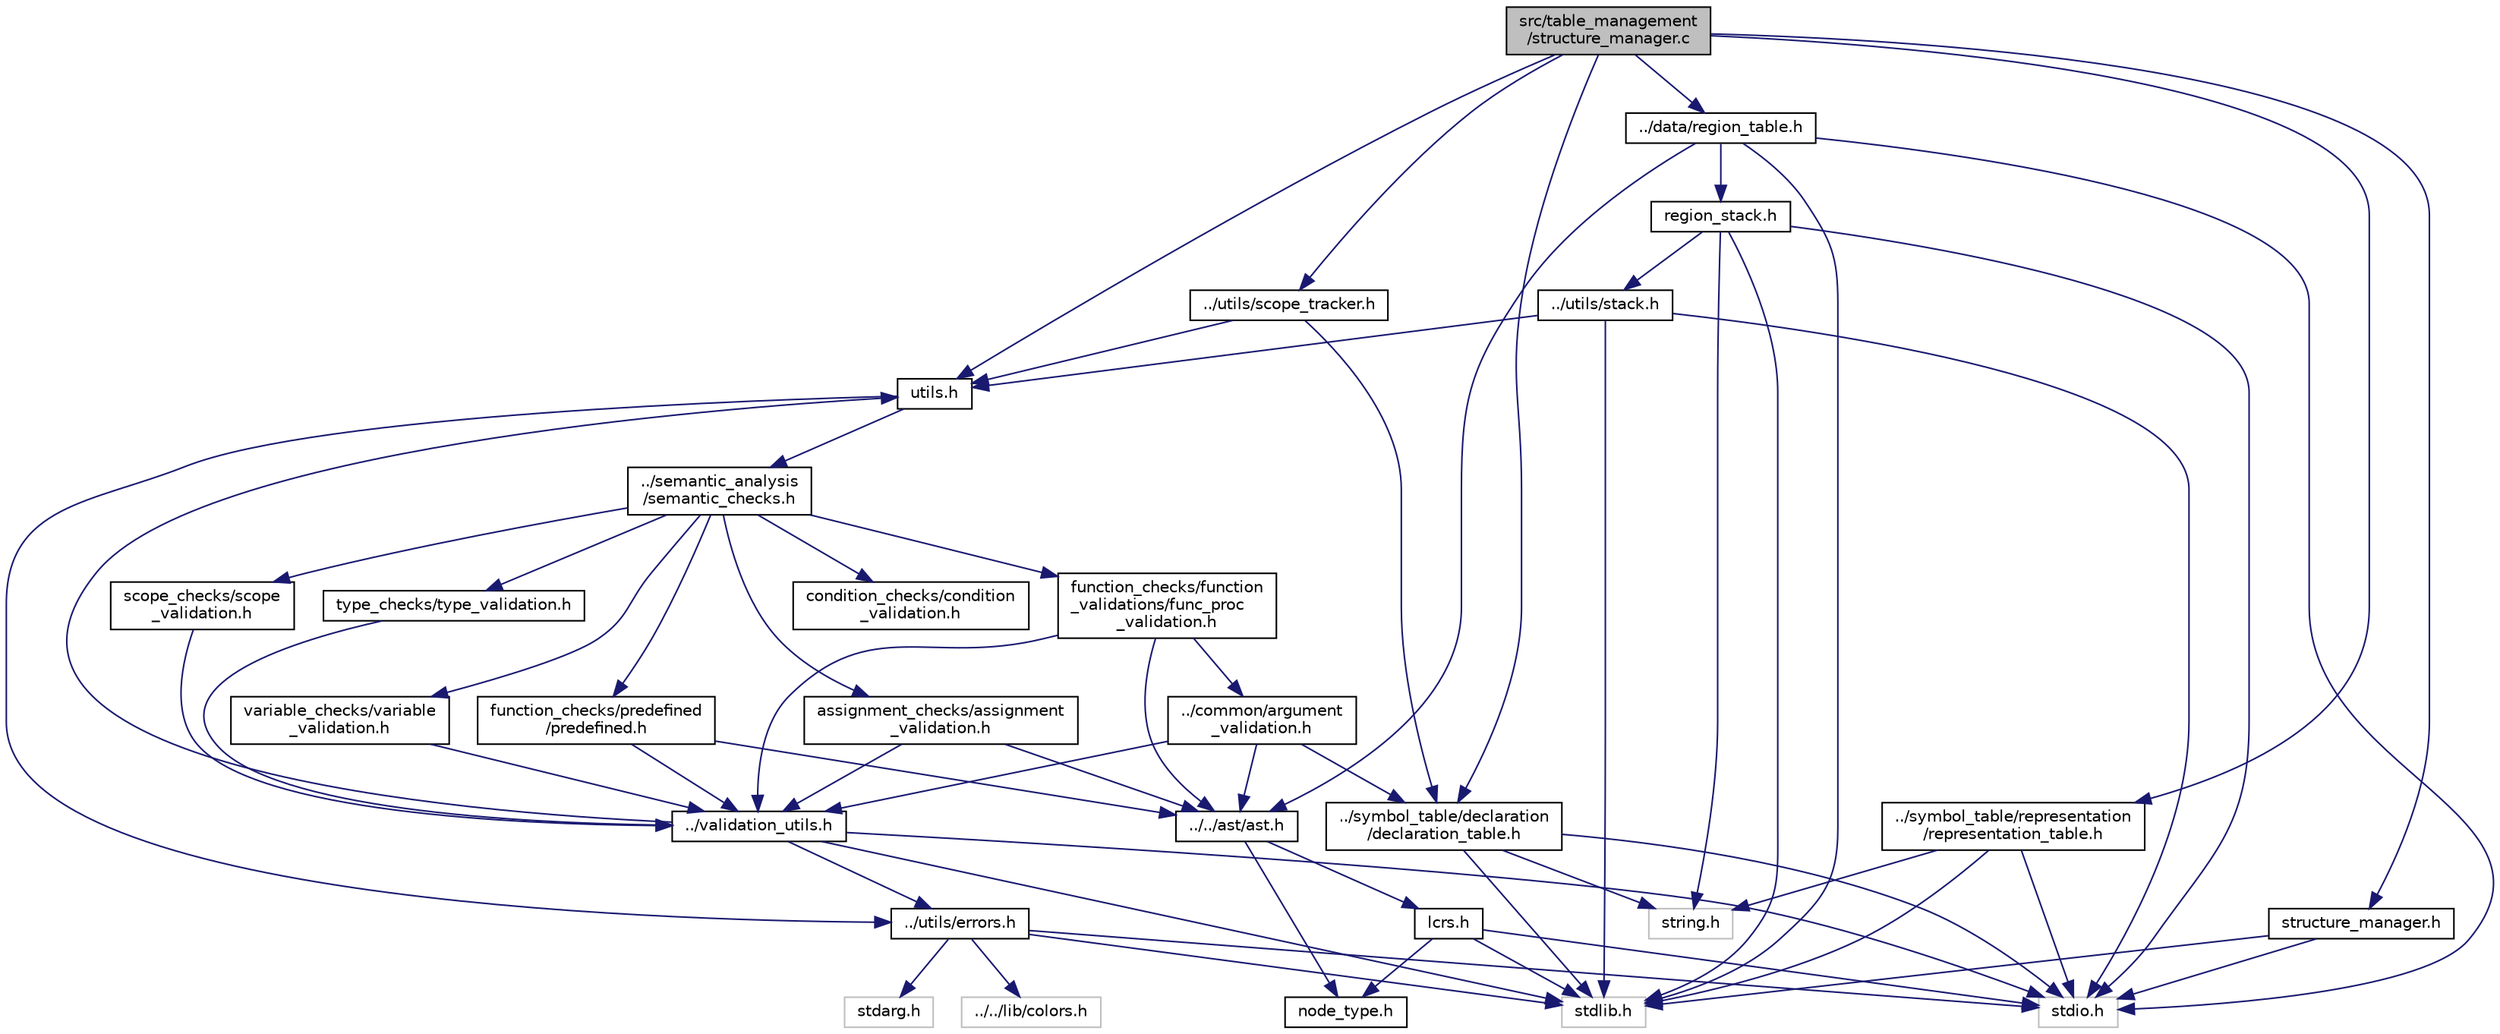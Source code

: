 digraph "src/table_management/structure_manager.c"
{
 // LATEX_PDF_SIZE
  edge [fontname="Helvetica",fontsize="10",labelfontname="Helvetica",labelfontsize="10"];
  node [fontname="Helvetica",fontsize="10",shape=record];
  Node1 [label="src/table_management\l/structure_manager.c",height=0.2,width=0.4,color="black", fillcolor="grey75", style="filled", fontcolor="black",tooltip=" "];
  Node1 -> Node2 [color="midnightblue",fontsize="10",style="solid",fontname="Helvetica"];
  Node2 [label="../symbol_table/representation\l/representation_table.h",height=0.2,width=0.4,color="black", fillcolor="white", style="filled",URL="$d0/d9f/representation__table_8h.html",tooltip="Header file for the representation table module."];
  Node2 -> Node3 [color="midnightblue",fontsize="10",style="solid",fontname="Helvetica"];
  Node3 [label="stdio.h",height=0.2,width=0.4,color="grey75", fillcolor="white", style="filled",tooltip=" "];
  Node2 -> Node4 [color="midnightblue",fontsize="10",style="solid",fontname="Helvetica"];
  Node4 [label="stdlib.h",height=0.2,width=0.4,color="grey75", fillcolor="white", style="filled",tooltip=" "];
  Node2 -> Node5 [color="midnightblue",fontsize="10",style="solid",fontname="Helvetica"];
  Node5 [label="string.h",height=0.2,width=0.4,color="grey75", fillcolor="white", style="filled",tooltip=" "];
  Node1 -> Node6 [color="midnightblue",fontsize="10",style="solid",fontname="Helvetica"];
  Node6 [label="../symbol_table/declaration\l/declaration_table.h",height=0.2,width=0.4,color="black", fillcolor="white", style="filled",URL="$dc/de9/declaration__table_8h.html",tooltip="Header file for managing a table of declarations in a compiler."];
  Node6 -> Node3 [color="midnightblue",fontsize="10",style="solid",fontname="Helvetica"];
  Node6 -> Node4 [color="midnightblue",fontsize="10",style="solid",fontname="Helvetica"];
  Node6 -> Node5 [color="midnightblue",fontsize="10",style="solid",fontname="Helvetica"];
  Node1 -> Node7 [color="midnightblue",fontsize="10",style="solid",fontname="Helvetica"];
  Node7 [label="../data/region_table.h",height=0.2,width=0.4,color="black", fillcolor="white", style="filled",URL="$d8/d8a/region__table_8h.html",tooltip="Header file for managing regions in the compiler."];
  Node7 -> Node4 [color="midnightblue",fontsize="10",style="solid",fontname="Helvetica"];
  Node7 -> Node3 [color="midnightblue",fontsize="10",style="solid",fontname="Helvetica"];
  Node7 -> Node8 [color="midnightblue",fontsize="10",style="solid",fontname="Helvetica"];
  Node8 [label="region_stack.h",height=0.2,width=0.4,color="black", fillcolor="white", style="filled",URL="$df/dcb/region__stack_8h.html",tooltip="Header file for managing a stack of regions."];
  Node8 -> Node5 [color="midnightblue",fontsize="10",style="solid",fontname="Helvetica"];
  Node8 -> Node4 [color="midnightblue",fontsize="10",style="solid",fontname="Helvetica"];
  Node8 -> Node3 [color="midnightblue",fontsize="10",style="solid",fontname="Helvetica"];
  Node8 -> Node9 [color="midnightblue",fontsize="10",style="solid",fontname="Helvetica"];
  Node9 [label="../utils/stack.h",height=0.2,width=0.4,color="black", fillcolor="white", style="filled",URL="$d7/de0/stack_8h.html",tooltip="A simple stack implementation in C."];
  Node9 -> Node3 [color="midnightblue",fontsize="10",style="solid",fontname="Helvetica"];
  Node9 -> Node4 [color="midnightblue",fontsize="10",style="solid",fontname="Helvetica"];
  Node9 -> Node10 [color="midnightblue",fontsize="10",style="solid",fontname="Helvetica"];
  Node10 [label="utils.h",height=0.2,width=0.4,color="black", fillcolor="white", style="filled",URL="$d5/d60/utils_8h.html",tooltip=" "];
  Node10 -> Node11 [color="midnightblue",fontsize="10",style="solid",fontname="Helvetica"];
  Node11 [label="../semantic_analysis\l/semantic_checks.h",height=0.2,width=0.4,color="black", fillcolor="white", style="filled",URL="$d2/dd9/semantic__checks_8h.html",tooltip="This file contains the aggregated header file for the semantic checks module."];
  Node11 -> Node12 [color="midnightblue",fontsize="10",style="solid",fontname="Helvetica"];
  Node12 [label="assignment_checks/assignment\l_validation.h",height=0.2,width=0.4,color="black", fillcolor="white", style="filled",URL="$d0/df0/assignment__validation_8h.html",tooltip=" "];
  Node12 -> Node13 [color="midnightblue",fontsize="10",style="solid",fontname="Helvetica"];
  Node13 [label="../validation_utils.h",height=0.2,width=0.4,color="black", fillcolor="white", style="filled",URL="$d1/dcf/validation__utils_8h.html",tooltip=" "];
  Node13 -> Node3 [color="midnightblue",fontsize="10",style="solid",fontname="Helvetica"];
  Node13 -> Node4 [color="midnightblue",fontsize="10",style="solid",fontname="Helvetica"];
  Node13 -> Node14 [color="midnightblue",fontsize="10",style="solid",fontname="Helvetica"];
  Node14 [label="../utils/errors.h",height=0.2,width=0.4,color="black", fillcolor="white", style="filled",URL="$de/d45/errors_8h.html",tooltip=" "];
  Node14 -> Node3 [color="midnightblue",fontsize="10",style="solid",fontname="Helvetica"];
  Node14 -> Node4 [color="midnightblue",fontsize="10",style="solid",fontname="Helvetica"];
  Node14 -> Node15 [color="midnightblue",fontsize="10",style="solid",fontname="Helvetica"];
  Node15 [label="stdarg.h",height=0.2,width=0.4,color="grey75", fillcolor="white", style="filled",tooltip=" "];
  Node14 -> Node16 [color="midnightblue",fontsize="10",style="solid",fontname="Helvetica"];
  Node16 [label="../../lib/colors.h",height=0.2,width=0.4,color="grey75", fillcolor="white", style="filled",tooltip=" "];
  Node13 -> Node10 [color="midnightblue",fontsize="10",style="solid",fontname="Helvetica"];
  Node12 -> Node17 [color="midnightblue",fontsize="10",style="solid",fontname="Helvetica"];
  Node17 [label="../../ast/ast.h",height=0.2,width=0.4,color="black", fillcolor="white", style="filled",URL="$db/df0/ast_8h.html",tooltip=" "];
  Node17 -> Node18 [color="midnightblue",fontsize="10",style="solid",fontname="Helvetica"];
  Node18 [label="node_type.h",height=0.2,width=0.4,color="black", fillcolor="white", style="filled",URL="$d5/d1e/node__type_8h.html",tooltip=" "];
  Node17 -> Node19 [color="midnightblue",fontsize="10",style="solid",fontname="Helvetica"];
  Node19 [label="lcrs.h",height=0.2,width=0.4,color="black", fillcolor="white", style="filled",URL="$d0/dea/lcrs_8h.html",tooltip=" "];
  Node19 -> Node3 [color="midnightblue",fontsize="10",style="solid",fontname="Helvetica"];
  Node19 -> Node4 [color="midnightblue",fontsize="10",style="solid",fontname="Helvetica"];
  Node19 -> Node18 [color="midnightblue",fontsize="10",style="solid",fontname="Helvetica"];
  Node11 -> Node20 [color="midnightblue",fontsize="10",style="solid",fontname="Helvetica"];
  Node20 [label="condition_checks/condition\l_validation.h",height=0.2,width=0.4,color="black", fillcolor="white", style="filled",URL="$d9/d3f/condition__validation_8h.html",tooltip=" "];
  Node11 -> Node21 [color="midnightblue",fontsize="10",style="solid",fontname="Helvetica"];
  Node21 [label="function_checks/function\l_validations/func_proc\l_validation.h",height=0.2,width=0.4,color="black", fillcolor="white", style="filled",URL="$d1/d79/func__proc__validation_8h.html",tooltip=" "];
  Node21 -> Node22 [color="midnightblue",fontsize="10",style="solid",fontname="Helvetica"];
  Node22 [label="../common/argument\l_validation.h",height=0.2,width=0.4,color="black", fillcolor="white", style="filled",URL="$df/d79/argument__validation_8h.html",tooltip=" "];
  Node22 -> Node6 [color="midnightblue",fontsize="10",style="solid",fontname="Helvetica"];
  Node22 -> Node13 [color="midnightblue",fontsize="10",style="solid",fontname="Helvetica"];
  Node22 -> Node17 [color="midnightblue",fontsize="10",style="solid",fontname="Helvetica"];
  Node21 -> Node13 [color="midnightblue",fontsize="10",style="solid",fontname="Helvetica"];
  Node21 -> Node17 [color="midnightblue",fontsize="10",style="solid",fontname="Helvetica"];
  Node11 -> Node23 [color="midnightblue",fontsize="10",style="solid",fontname="Helvetica"];
  Node23 [label="function_checks/predefined\l/predefined.h",height=0.2,width=0.4,color="black", fillcolor="white", style="filled",URL="$de/dd3/predefined_8h.html",tooltip=" "];
  Node23 -> Node13 [color="midnightblue",fontsize="10",style="solid",fontname="Helvetica"];
  Node23 -> Node17 [color="midnightblue",fontsize="10",style="solid",fontname="Helvetica"];
  Node11 -> Node24 [color="midnightblue",fontsize="10",style="solid",fontname="Helvetica"];
  Node24 [label="variable_checks/variable\l_validation.h",height=0.2,width=0.4,color="black", fillcolor="white", style="filled",URL="$d3/d89/variable__validation_8h.html",tooltip=" "];
  Node24 -> Node13 [color="midnightblue",fontsize="10",style="solid",fontname="Helvetica"];
  Node11 -> Node25 [color="midnightblue",fontsize="10",style="solid",fontname="Helvetica"];
  Node25 [label="scope_checks/scope\l_validation.h",height=0.2,width=0.4,color="black", fillcolor="white", style="filled",URL="$de/d19/scope__validation_8h.html",tooltip=" "];
  Node25 -> Node13 [color="midnightblue",fontsize="10",style="solid",fontname="Helvetica"];
  Node11 -> Node26 [color="midnightblue",fontsize="10",style="solid",fontname="Helvetica"];
  Node26 [label="type_checks/type_validation.h",height=0.2,width=0.4,color="black", fillcolor="white", style="filled",URL="$d8/d62/type__validation_8h.html",tooltip=" "];
  Node26 -> Node13 [color="midnightblue",fontsize="10",style="solid",fontname="Helvetica"];
  Node10 -> Node14 [color="midnightblue",fontsize="10",style="solid",fontname="Helvetica"];
  Node7 -> Node17 [color="midnightblue",fontsize="10",style="solid",fontname="Helvetica"];
  Node1 -> Node27 [color="midnightblue",fontsize="10",style="solid",fontname="Helvetica"];
  Node27 [label="structure_manager.h",height=0.2,width=0.4,color="black", fillcolor="white", style="filled",URL="$db/d18/structure__manager_8h.html",tooltip="Header file for managing structure declarations and their fields."];
  Node27 -> Node3 [color="midnightblue",fontsize="10",style="solid",fontname="Helvetica"];
  Node27 -> Node4 [color="midnightblue",fontsize="10",style="solid",fontname="Helvetica"];
  Node1 -> Node28 [color="midnightblue",fontsize="10",style="solid",fontname="Helvetica"];
  Node28 [label="../utils/scope_tracker.h",height=0.2,width=0.4,color="black", fillcolor="white", style="filled",URL="$d3/d28/scope__tracker_8h.html",tooltip=" "];
  Node28 -> Node10 [color="midnightblue",fontsize="10",style="solid",fontname="Helvetica"];
  Node28 -> Node6 [color="midnightblue",fontsize="10",style="solid",fontname="Helvetica"];
  Node1 -> Node10 [color="midnightblue",fontsize="10",style="solid",fontname="Helvetica"];
}
